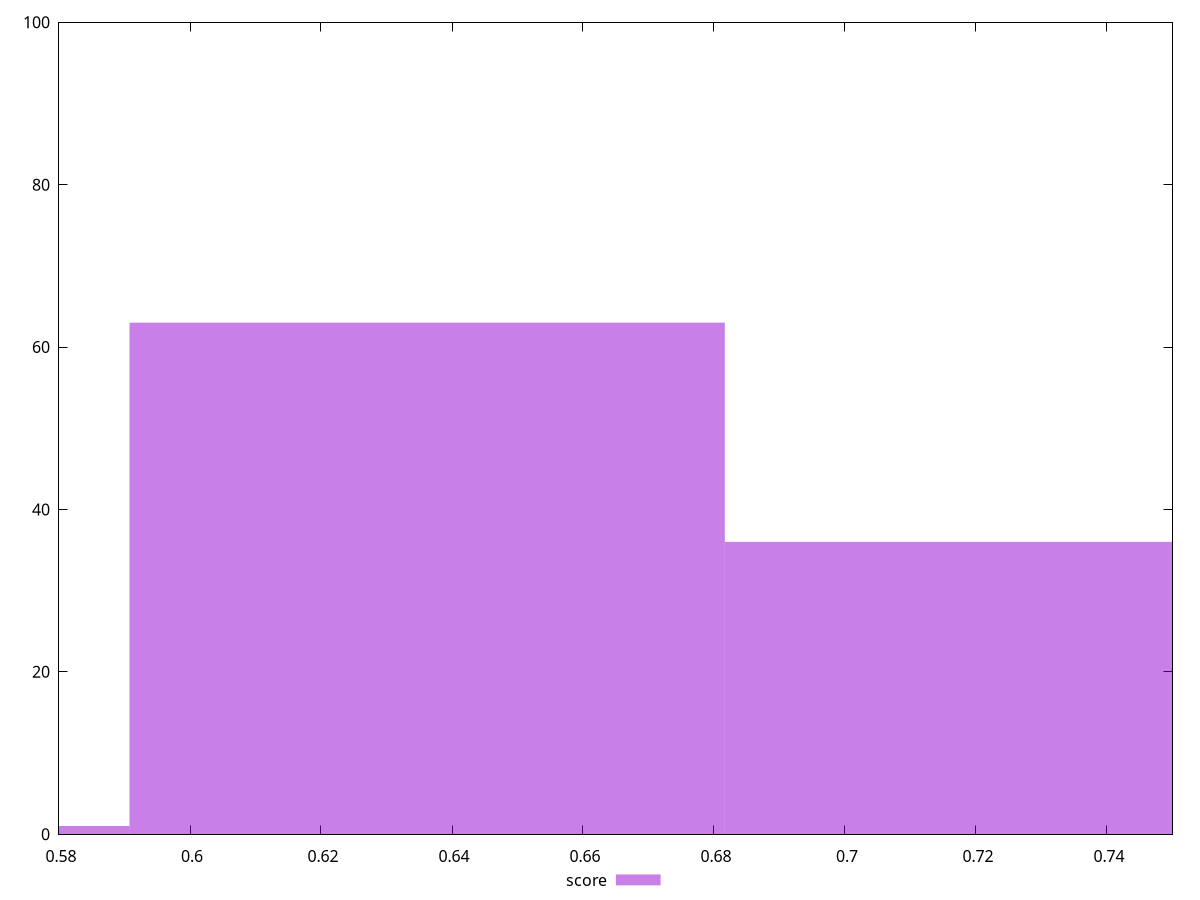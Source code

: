 reset

$score <<EOF
0.6362068689540895 63
0.5453201733892196 1
0.7270935645189595 36
EOF

set key outside below
set boxwidth 0.09088669556486993
set xrange [0.58:0.75]
set yrange [0:100]
set trange [0:100]
set style fill transparent solid 0.5 noborder
set terminal svg size 640, 490 enhanced background rgb 'white'
set output "report_00026_2021-02-22T21:38:55.199Z/uses-webp-images/samples/pages/score/histogram.svg"

plot $score title "score" with boxes

reset
